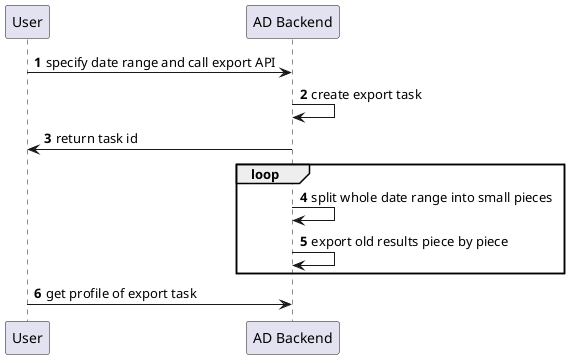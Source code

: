 @startuml
'https://plantuml.com/sequence-diagram

autonumber
User -> "AD Backend": specify date range and call export API
"AD Backend" -> "AD Backend": create export task
"AD Backend" -> User: return task id

loop
   "AD Backend" -> "AD Backend": split whole date range into small pieces
   "AD Backend" -> "AD Backend": export old results piece by piece
end
User -> "AD Backend": get profile of export task

@enduml
